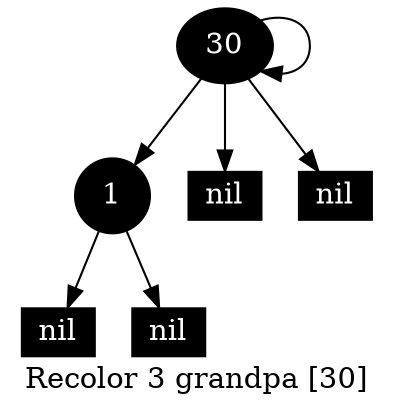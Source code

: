 digraph G {
    label="Recolor 3 grandpa [30]";
    node [width=0.5,fontcolor=white,style=filled];
    30 [fillcolor=black]
    30 -> 1
    30 -> 30
    1 [fillcolor=black]
    1 -> NULLl1
    NULLl1 [label="nil",width=0.3,height=0.2,shape=box,fillcolor=black]
    1 -> NULLr1
    NULLr1 [label="nil",width=0.3,height=0.2,shape=box,fillcolor=black]
    30 [fillcolor=black]
    30 -> NULLl30
    NULLl30 [label="nil",width=0.3,height=0.2,shape=box,fillcolor=black]
    30 -> NULLr30
    NULLr30 [label="nil",width=0.3,height=0.2,shape=box,fillcolor=black]
}
